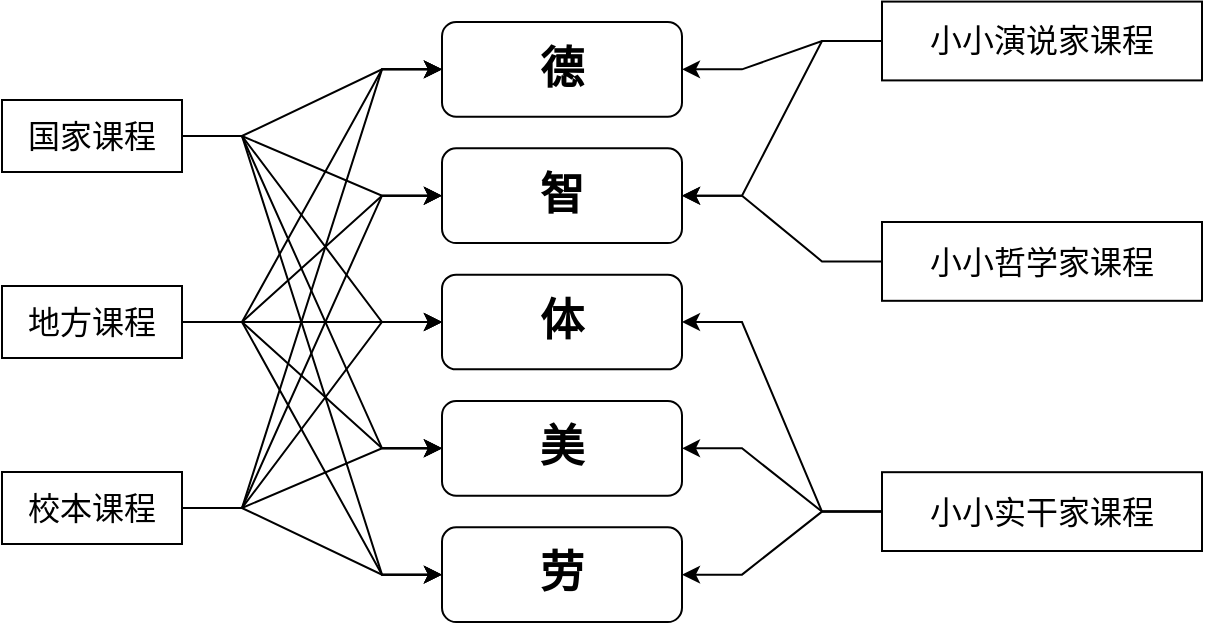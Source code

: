 <mxfile version="10.7.4" type="github"><diagram id="G6YP2IkteShBToxpqwFq" name="ç¬¬ 1 é¡µ"><mxGraphModel dx="628" dy="351" grid="1" gridSize="10" guides="1" tooltips="1" connect="1" arrows="1" fold="1" page="1" pageScale="1" pageWidth="1169" pageHeight="827" math="0" shadow="0"><root><mxCell id="0"/><mxCell id="1" parent="0"/><mxCell id="YNx27zsSiDxyY1RSWRL6-8" value="" style="group;fontSize=22;fontStyle=1" parent="1" vertex="1" connectable="0"><mxGeometry x="540" y="100" width="120" height="300" as="geometry"/></mxCell><mxCell id="YNx27zsSiDxyY1RSWRL6-1" value="德" style="rounded=1;whiteSpace=wrap;html=1;fontSize=22;fontStyle=1" parent="YNx27zsSiDxyY1RSWRL6-8" vertex="1"><mxGeometry width="120" height="47.368" as="geometry"/></mxCell><mxCell id="YNx27zsSiDxyY1RSWRL6-2" value="智" style="rounded=1;whiteSpace=wrap;html=1;fontSize=22;fontStyle=1" parent="YNx27zsSiDxyY1RSWRL6-8" vertex="1"><mxGeometry y="63.158" width="120" height="47.368" as="geometry"/></mxCell><mxCell id="YNx27zsSiDxyY1RSWRL6-3" value="体" style="rounded=1;whiteSpace=wrap;html=1;fontSize=22;fontStyle=1" parent="YNx27zsSiDxyY1RSWRL6-8" vertex="1"><mxGeometry y="126.316" width="120" height="47.368" as="geometry"/></mxCell><mxCell id="YNx27zsSiDxyY1RSWRL6-6" value="美" style="rounded=1;whiteSpace=wrap;html=1;fontSize=22;fontStyle=1" parent="YNx27zsSiDxyY1RSWRL6-8" vertex="1"><mxGeometry y="189.474" width="120" height="47.368" as="geometry"/></mxCell><mxCell id="YNx27zsSiDxyY1RSWRL6-7" value="劳" style="rounded=1;whiteSpace=wrap;html=1;fontSize=22;fontStyle=1" parent="YNx27zsSiDxyY1RSWRL6-8" vertex="1"><mxGeometry y="252.632" width="120" height="47.368" as="geometry"/></mxCell><mxCell id="YNx27zsSiDxyY1RSWRL6-13" style="edgeStyle=entityRelationEdgeStyle;rounded=0;orthogonalLoop=1;jettySize=auto;html=1;exitX=1;exitY=0.5;exitDx=0;exitDy=0;entryX=0;entryY=0.5;entryDx=0;entryDy=0;fontSize=16;" parent="1" source="YNx27zsSiDxyY1RSWRL6-9" target="YNx27zsSiDxyY1RSWRL6-1" edge="1"><mxGeometry relative="1" as="geometry"/></mxCell><mxCell id="YNx27zsSiDxyY1RSWRL6-20" style="edgeStyle=entityRelationEdgeStyle;rounded=0;orthogonalLoop=1;jettySize=auto;html=1;entryX=0;entryY=0.5;entryDx=0;entryDy=0;fontSize=16;" parent="1" source="YNx27zsSiDxyY1RSWRL6-9" target="YNx27zsSiDxyY1RSWRL6-2" edge="1"><mxGeometry relative="1" as="geometry"/></mxCell><mxCell id="YNx27zsSiDxyY1RSWRL6-21" style="edgeStyle=entityRelationEdgeStyle;rounded=0;orthogonalLoop=1;jettySize=auto;html=1;entryX=0;entryY=0.5;entryDx=0;entryDy=0;fontSize=16;" parent="1" source="YNx27zsSiDxyY1RSWRL6-9" target="YNx27zsSiDxyY1RSWRL6-3" edge="1"><mxGeometry relative="1" as="geometry"/></mxCell><mxCell id="YNx27zsSiDxyY1RSWRL6-22" style="edgeStyle=entityRelationEdgeStyle;rounded=0;orthogonalLoop=1;jettySize=auto;html=1;fontSize=16;" parent="1" source="YNx27zsSiDxyY1RSWRL6-9" target="YNx27zsSiDxyY1RSWRL6-6" edge="1"><mxGeometry relative="1" as="geometry"/></mxCell><mxCell id="YNx27zsSiDxyY1RSWRL6-23" style="edgeStyle=entityRelationEdgeStyle;rounded=0;orthogonalLoop=1;jettySize=auto;html=1;fontSize=16;" parent="1" source="YNx27zsSiDxyY1RSWRL6-9" target="YNx27zsSiDxyY1RSWRL6-7" edge="1"><mxGeometry relative="1" as="geometry"/></mxCell><mxCell id="YNx27zsSiDxyY1RSWRL6-24" style="edgeStyle=entityRelationEdgeStyle;rounded=0;orthogonalLoop=1;jettySize=auto;html=1;entryX=0;entryY=0.5;entryDx=0;entryDy=0;fontSize=16;" parent="1" source="YNx27zsSiDxyY1RSWRL6-10" target="YNx27zsSiDxyY1RSWRL6-1" edge="1"><mxGeometry relative="1" as="geometry"/></mxCell><mxCell id="YNx27zsSiDxyY1RSWRL6-25" style="edgeStyle=entityRelationEdgeStyle;rounded=0;orthogonalLoop=1;jettySize=auto;html=1;entryX=0;entryY=0.5;entryDx=0;entryDy=0;fontSize=16;" parent="1" source="YNx27zsSiDxyY1RSWRL6-10" target="YNx27zsSiDxyY1RSWRL6-2" edge="1"><mxGeometry relative="1" as="geometry"/></mxCell><mxCell id="YNx27zsSiDxyY1RSWRL6-26" style="edgeStyle=entityRelationEdgeStyle;rounded=0;orthogonalLoop=1;jettySize=auto;html=1;fontSize=16;" parent="1" source="YNx27zsSiDxyY1RSWRL6-10" edge="1"><mxGeometry relative="1" as="geometry"><mxPoint x="540" y="250" as="targetPoint"/></mxGeometry></mxCell><mxCell id="YNx27zsSiDxyY1RSWRL6-28" style="edgeStyle=entityRelationEdgeStyle;rounded=0;orthogonalLoop=1;jettySize=auto;html=1;entryX=0;entryY=0.5;entryDx=0;entryDy=0;fontSize=16;" parent="1" source="YNx27zsSiDxyY1RSWRL6-10" target="YNx27zsSiDxyY1RSWRL6-6" edge="1"><mxGeometry relative="1" as="geometry"/></mxCell><mxCell id="YNx27zsSiDxyY1RSWRL6-29" style="edgeStyle=entityRelationEdgeStyle;rounded=0;orthogonalLoop=1;jettySize=auto;html=1;entryX=0;entryY=0.5;entryDx=0;entryDy=0;fontSize=16;" parent="1" source="YNx27zsSiDxyY1RSWRL6-10" target="YNx27zsSiDxyY1RSWRL6-7" edge="1"><mxGeometry relative="1" as="geometry"/></mxCell><mxCell id="YNx27zsSiDxyY1RSWRL6-30" style="edgeStyle=entityRelationEdgeStyle;rounded=0;orthogonalLoop=1;jettySize=auto;html=1;entryX=0;entryY=0.5;entryDx=0;entryDy=0;fontSize=16;" parent="1" source="YNx27zsSiDxyY1RSWRL6-11" target="YNx27zsSiDxyY1RSWRL6-1" edge="1"><mxGeometry relative="1" as="geometry"/></mxCell><mxCell id="YNx27zsSiDxyY1RSWRL6-31" style="edgeStyle=entityRelationEdgeStyle;rounded=0;orthogonalLoop=1;jettySize=auto;html=1;fontSize=16;" parent="1" source="YNx27zsSiDxyY1RSWRL6-11" target="YNx27zsSiDxyY1RSWRL6-2" edge="1"><mxGeometry relative="1" as="geometry"/></mxCell><mxCell id="YNx27zsSiDxyY1RSWRL6-32" style="edgeStyle=entityRelationEdgeStyle;rounded=0;orthogonalLoop=1;jettySize=auto;html=1;entryX=0;entryY=0.5;entryDx=0;entryDy=0;fontSize=16;" parent="1" source="YNx27zsSiDxyY1RSWRL6-11" target="YNx27zsSiDxyY1RSWRL6-3" edge="1"><mxGeometry relative="1" as="geometry"/></mxCell><mxCell id="YNx27zsSiDxyY1RSWRL6-33" style="edgeStyle=entityRelationEdgeStyle;rounded=0;orthogonalLoop=1;jettySize=auto;html=1;fontSize=16;" parent="1" source="YNx27zsSiDxyY1RSWRL6-11" target="YNx27zsSiDxyY1RSWRL6-6" edge="1"><mxGeometry relative="1" as="geometry"/></mxCell><mxCell id="YNx27zsSiDxyY1RSWRL6-34" style="edgeStyle=entityRelationEdgeStyle;rounded=0;orthogonalLoop=1;jettySize=auto;html=1;entryX=0;entryY=0.5;entryDx=0;entryDy=0;fontSize=16;" parent="1" source="YNx27zsSiDxyY1RSWRL6-11" target="YNx27zsSiDxyY1RSWRL6-7" edge="1"><mxGeometry relative="1" as="geometry"/></mxCell><mxCell id="YNx27zsSiDxyY1RSWRL6-35" value="" style="group" parent="1" vertex="1" connectable="0"><mxGeometry x="320" y="139" width="90" height="222" as="geometry"/></mxCell><mxCell id="YNx27zsSiDxyY1RSWRL6-9" value="国家课程" style="rounded=0;whiteSpace=wrap;html=1;fontSize=16;" parent="YNx27zsSiDxyY1RSWRL6-35" vertex="1"><mxGeometry width="90" height="36" as="geometry"/></mxCell><mxCell id="YNx27zsSiDxyY1RSWRL6-10" value="地方课程" style="rounded=0;whiteSpace=wrap;html=1;fontSize=16;" parent="YNx27zsSiDxyY1RSWRL6-35" vertex="1"><mxGeometry y="93" width="90" height="36" as="geometry"/></mxCell><mxCell id="YNx27zsSiDxyY1RSWRL6-11" value="校本课程" style="rounded=0;whiteSpace=wrap;html=1;fontSize=16;" parent="YNx27zsSiDxyY1RSWRL6-35" vertex="1"><mxGeometry y="186" width="90" height="36" as="geometry"/></mxCell><mxCell id="u1lkXInZw4eZePA5hxzn-15" style="edgeStyle=entityRelationEdgeStyle;rounded=0;orthogonalLoop=1;jettySize=auto;html=1;" edge="1" parent="1" source="u1lkXInZw4eZePA5hxzn-2" target="YNx27zsSiDxyY1RSWRL6-2"><mxGeometry relative="1" as="geometry"/></mxCell><mxCell id="u1lkXInZw4eZePA5hxzn-2" value="小小哲学家课程" style="rounded=0;whiteSpace=wrap;html=1;fontSize=16;" vertex="1" parent="1"><mxGeometry x="760" y="200" width="160" height="39.405" as="geometry"/></mxCell><mxCell id="u1lkXInZw4eZePA5hxzn-20" style="edgeStyle=entityRelationEdgeStyle;rounded=0;orthogonalLoop=1;jettySize=auto;html=1;" edge="1" parent="1" source="u1lkXInZw4eZePA5hxzn-3" target="YNx27zsSiDxyY1RSWRL6-2"><mxGeometry relative="1" as="geometry"/></mxCell><mxCell id="u1lkXInZw4eZePA5hxzn-26" style="edgeStyle=entityRelationEdgeStyle;rounded=0;orthogonalLoop=1;jettySize=auto;html=1;" edge="1" parent="1" source="u1lkXInZw4eZePA5hxzn-3" target="YNx27zsSiDxyY1RSWRL6-1"><mxGeometry relative="1" as="geometry"/></mxCell><mxCell id="u1lkXInZw4eZePA5hxzn-3" value="小小演说家课程" style="rounded=0;whiteSpace=wrap;html=1;fontSize=16;" vertex="1" parent="1"><mxGeometry x="760" y="89.797" width="160" height="39.405" as="geometry"/></mxCell><mxCell id="u1lkXInZw4eZePA5hxzn-21" style="edgeStyle=entityRelationEdgeStyle;rounded=0;orthogonalLoop=1;jettySize=auto;html=1;" edge="1" parent="1" source="u1lkXInZw4eZePA5hxzn-4" target="YNx27zsSiDxyY1RSWRL6-3"><mxGeometry relative="1" as="geometry"/></mxCell><mxCell id="u1lkXInZw4eZePA5hxzn-22" style="edgeStyle=entityRelationEdgeStyle;rounded=0;orthogonalLoop=1;jettySize=auto;html=1;" edge="1" parent="1" source="u1lkXInZw4eZePA5hxzn-4" target="YNx27zsSiDxyY1RSWRL6-7"><mxGeometry relative="1" as="geometry"/></mxCell><mxCell id="u1lkXInZw4eZePA5hxzn-27" style="edgeStyle=entityRelationEdgeStyle;rounded=0;orthogonalLoop=1;jettySize=auto;html=1;" edge="1" parent="1" source="u1lkXInZw4eZePA5hxzn-4" target="YNx27zsSiDxyY1RSWRL6-6"><mxGeometry relative="1" as="geometry"/></mxCell><mxCell id="u1lkXInZw4eZePA5hxzn-4" value="小小实干家课程" style="rounded=0;whiteSpace=wrap;html=1;fontSize=16;" vertex="1" parent="1"><mxGeometry x="760" y="325.095" width="160" height="39.405" as="geometry"/></mxCell></root></mxGraphModel></diagram></mxfile>